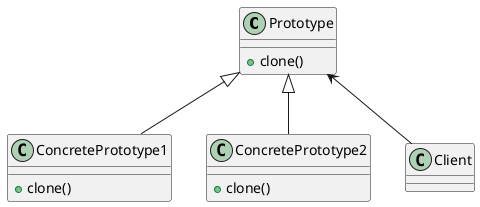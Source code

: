 @startuml

class Prototype {
  + clone()
}

class ConcretePrototype1 {
  + clone()
}

class ConcretePrototype2 {
  + clone()
}

class Client {

}

Prototype <|-- ConcretePrototype1
Prototype <|-- ConcretePrototype2

Prototype <-- Client

@enduml